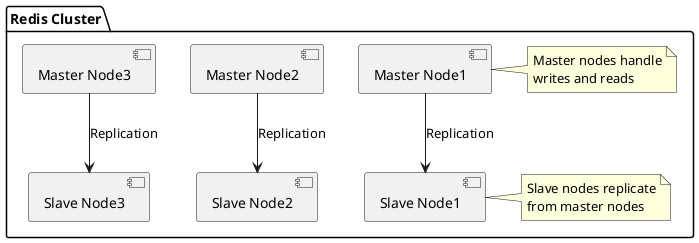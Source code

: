 @startuml
package "Redis Cluster" {
  [Master Node1] as Master1
  [Master Node2] as Master2
  [Master Node3] as Master3

  [Slave Node1] as Slave1
  [Slave Node2] as Slave2
  [Slave Node3] as Slave3

  Master1 --> Slave1 : Replication
  Master2 --> Slave2 : Replication
  Master3 --> Slave3 : Replication

  note right of Master1 : Master nodes handle\nwrites and reads
  note right of Slave1 : Slave nodes replicate\nfrom master nodes
}
@enduml
